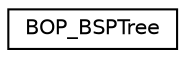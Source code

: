 digraph G
{
  edge [fontname="Helvetica",fontsize="10",labelfontname="Helvetica",labelfontsize="10"];
  node [fontname="Helvetica",fontsize="10",shape=record];
  rankdir=LR;
  Node1 [label="BOP_BSPTree",height=0.2,width=0.4,color="black", fillcolor="white", style="filled",URL="$d0/dcc/classBOP__BSPTree.html"];
}
